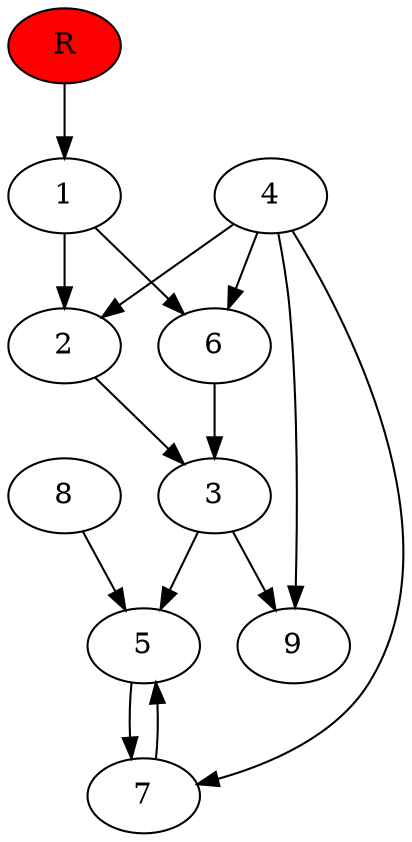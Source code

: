 digraph prb56897 {
	1
	2
	3
	4
	5
	6
	7
	8
	R [fillcolor="#ff0000" style=filled]
	1 -> 2
	1 -> 6
	2 -> 3
	3 -> 5
	3 -> 9
	4 -> 2
	4 -> 6
	4 -> 7
	4 -> 9
	5 -> 7
	6 -> 3
	7 -> 5
	8 -> 5
	R -> 1
}
